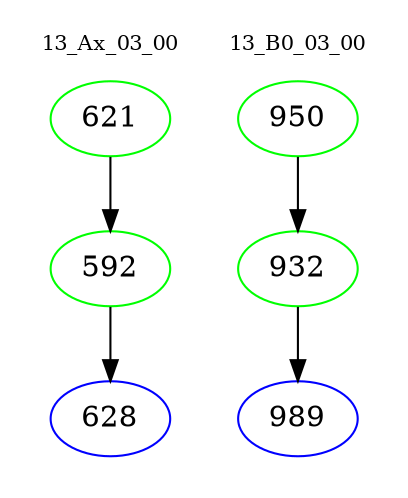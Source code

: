 digraph{
subgraph cluster_0 {
color = white
label = "13_Ax_03_00";
fontsize=10;
T0_621 [label="621", color="green"]
T0_621 -> T0_592 [color="black"]
T0_592 [label="592", color="green"]
T0_592 -> T0_628 [color="black"]
T0_628 [label="628", color="blue"]
}
subgraph cluster_1 {
color = white
label = "13_B0_03_00";
fontsize=10;
T1_950 [label="950", color="green"]
T1_950 -> T1_932 [color="black"]
T1_932 [label="932", color="green"]
T1_932 -> T1_989 [color="black"]
T1_989 [label="989", color="blue"]
}
}
